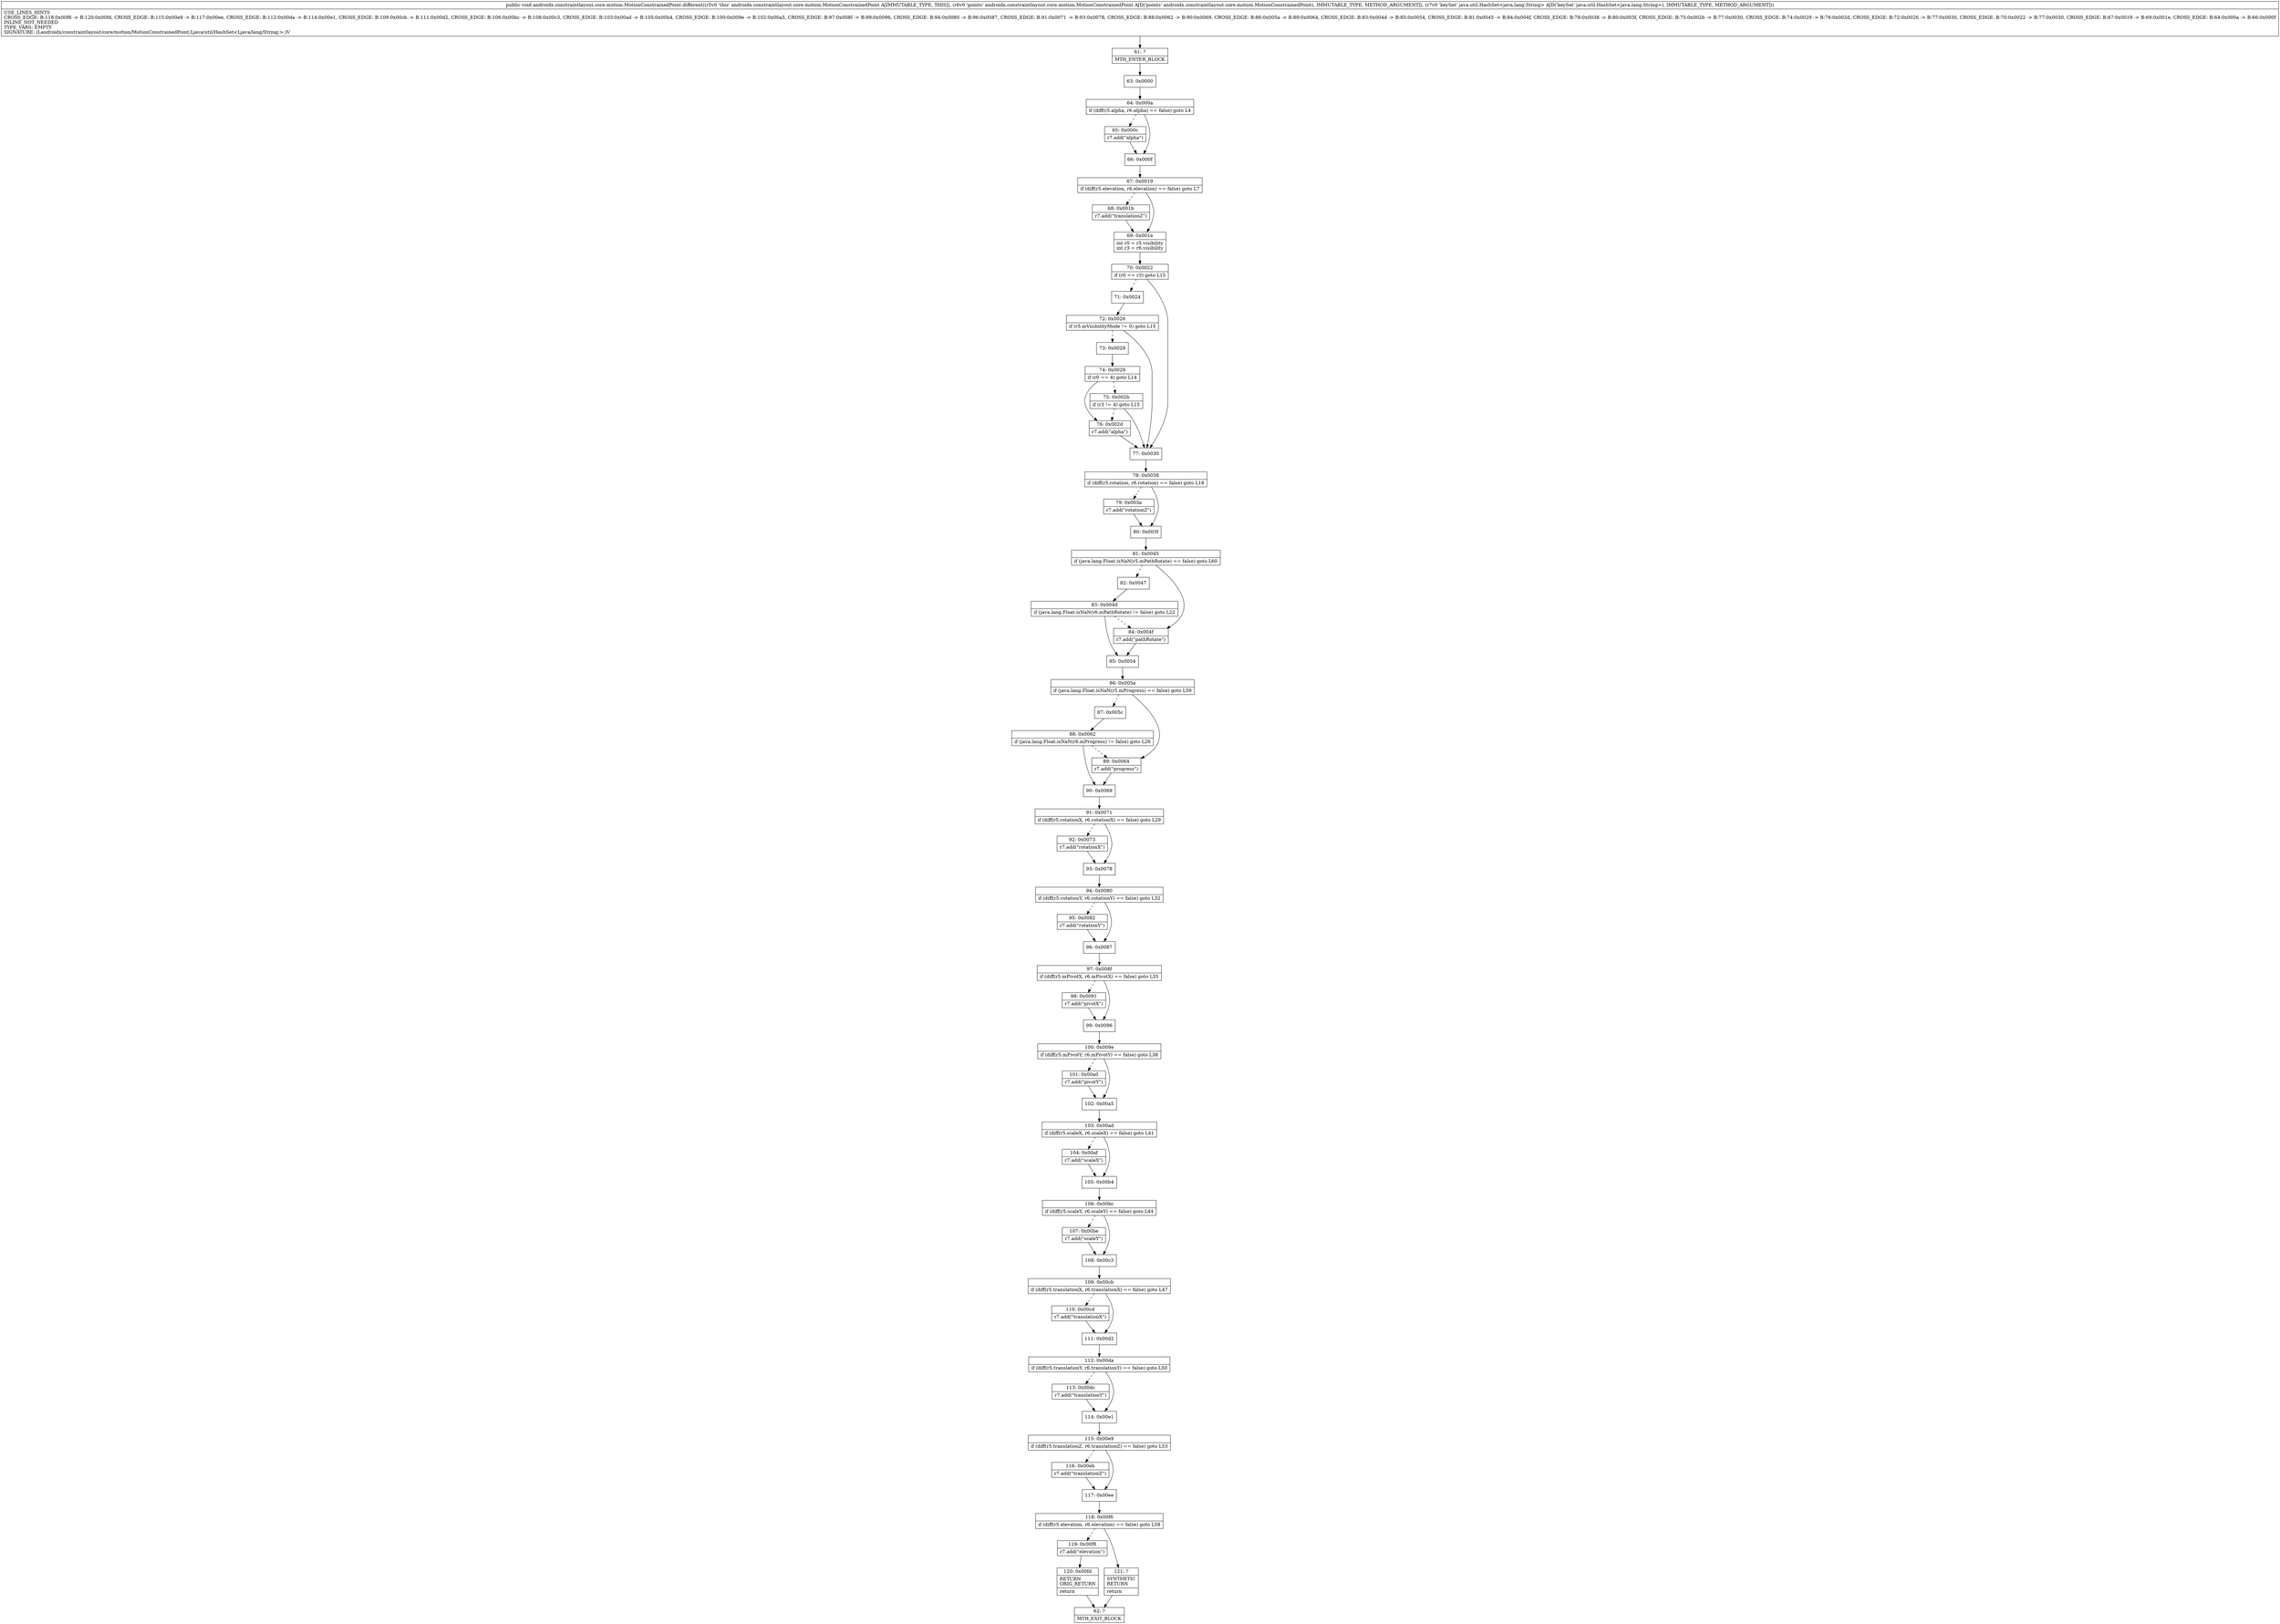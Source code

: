 digraph "CFG forandroidx.constraintlayout.core.motion.MotionConstrainedPoint.different(Landroidx\/constraintlayout\/core\/motion\/MotionConstrainedPoint;Ljava\/util\/HashSet;)V" {
Node_61 [shape=record,label="{61\:\ ?|MTH_ENTER_BLOCK\l}"];
Node_63 [shape=record,label="{63\:\ 0x0000}"];
Node_64 [shape=record,label="{64\:\ 0x000a|if (diff(r5.alpha, r6.alpha) == false) goto L4\l}"];
Node_65 [shape=record,label="{65\:\ 0x000c|r7.add(\"alpha\")\l}"];
Node_66 [shape=record,label="{66\:\ 0x000f}"];
Node_67 [shape=record,label="{67\:\ 0x0019|if (diff(r5.elevation, r6.elevation) == false) goto L7\l}"];
Node_68 [shape=record,label="{68\:\ 0x001b|r7.add(\"translationZ\")\l}"];
Node_69 [shape=record,label="{69\:\ 0x001e|int r0 = r5.visibility\lint r3 = r6.visibility\l}"];
Node_70 [shape=record,label="{70\:\ 0x0022|if (r0 == r3) goto L15\l}"];
Node_71 [shape=record,label="{71\:\ 0x0024}"];
Node_72 [shape=record,label="{72\:\ 0x0026|if (r5.mVisibilityMode != 0) goto L15\l}"];
Node_73 [shape=record,label="{73\:\ 0x0028}"];
Node_74 [shape=record,label="{74\:\ 0x0029|if (r0 == 4) goto L14\l}"];
Node_75 [shape=record,label="{75\:\ 0x002b|if (r3 != 4) goto L15\l}"];
Node_76 [shape=record,label="{76\:\ 0x002d|r7.add(\"alpha\")\l}"];
Node_77 [shape=record,label="{77\:\ 0x0030}"];
Node_78 [shape=record,label="{78\:\ 0x0038|if (diff(r5.rotation, r6.rotation) == false) goto L18\l}"];
Node_79 [shape=record,label="{79\:\ 0x003a|r7.add(\"rotationZ\")\l}"];
Node_80 [shape=record,label="{80\:\ 0x003f}"];
Node_81 [shape=record,label="{81\:\ 0x0045|if (java.lang.Float.isNaN(r5.mPathRotate) == false) goto L60\l}"];
Node_82 [shape=record,label="{82\:\ 0x0047}"];
Node_83 [shape=record,label="{83\:\ 0x004d|if (java.lang.Float.isNaN(r6.mPathRotate) != false) goto L22\l}"];
Node_85 [shape=record,label="{85\:\ 0x0054}"];
Node_86 [shape=record,label="{86\:\ 0x005a|if (java.lang.Float.isNaN(r5.mProgress) == false) goto L59\l}"];
Node_87 [shape=record,label="{87\:\ 0x005c}"];
Node_88 [shape=record,label="{88\:\ 0x0062|if (java.lang.Float.isNaN(r6.mProgress) != false) goto L26\l}"];
Node_90 [shape=record,label="{90\:\ 0x0069}"];
Node_91 [shape=record,label="{91\:\ 0x0071|if (diff(r5.rotationX, r6.rotationX) == false) goto L29\l}"];
Node_92 [shape=record,label="{92\:\ 0x0073|r7.add(\"rotationX\")\l}"];
Node_93 [shape=record,label="{93\:\ 0x0078}"];
Node_94 [shape=record,label="{94\:\ 0x0080|if (diff(r5.rotationY, r6.rotationY) == false) goto L32\l}"];
Node_95 [shape=record,label="{95\:\ 0x0082|r7.add(\"rotationY\")\l}"];
Node_96 [shape=record,label="{96\:\ 0x0087}"];
Node_97 [shape=record,label="{97\:\ 0x008f|if (diff(r5.mPivotX, r6.mPivotX) == false) goto L35\l}"];
Node_98 [shape=record,label="{98\:\ 0x0091|r7.add(\"pivotX\")\l}"];
Node_99 [shape=record,label="{99\:\ 0x0096}"];
Node_100 [shape=record,label="{100\:\ 0x009e|if (diff(r5.mPivotY, r6.mPivotY) == false) goto L38\l}"];
Node_101 [shape=record,label="{101\:\ 0x00a0|r7.add(\"pivotY\")\l}"];
Node_102 [shape=record,label="{102\:\ 0x00a5}"];
Node_103 [shape=record,label="{103\:\ 0x00ad|if (diff(r5.scaleX, r6.scaleX) == false) goto L41\l}"];
Node_104 [shape=record,label="{104\:\ 0x00af|r7.add(\"scaleX\")\l}"];
Node_105 [shape=record,label="{105\:\ 0x00b4}"];
Node_106 [shape=record,label="{106\:\ 0x00bc|if (diff(r5.scaleY, r6.scaleY) == false) goto L44\l}"];
Node_107 [shape=record,label="{107\:\ 0x00be|r7.add(\"scaleY\")\l}"];
Node_108 [shape=record,label="{108\:\ 0x00c3}"];
Node_109 [shape=record,label="{109\:\ 0x00cb|if (diff(r5.translationX, r6.translationX) == false) goto L47\l}"];
Node_110 [shape=record,label="{110\:\ 0x00cd|r7.add(\"translationX\")\l}"];
Node_111 [shape=record,label="{111\:\ 0x00d2}"];
Node_112 [shape=record,label="{112\:\ 0x00da|if (diff(r5.translationY, r6.translationY) == false) goto L50\l}"];
Node_113 [shape=record,label="{113\:\ 0x00dc|r7.add(\"translationY\")\l}"];
Node_114 [shape=record,label="{114\:\ 0x00e1}"];
Node_115 [shape=record,label="{115\:\ 0x00e9|if (diff(r5.translationZ, r6.translationZ) == false) goto L53\l}"];
Node_116 [shape=record,label="{116\:\ 0x00eb|r7.add(\"translationZ\")\l}"];
Node_117 [shape=record,label="{117\:\ 0x00ee}"];
Node_118 [shape=record,label="{118\:\ 0x00f6|if (diff(r5.elevation, r6.elevation) == false) goto L58\l}"];
Node_119 [shape=record,label="{119\:\ 0x00f8|r7.add(\"elevation\")\l}"];
Node_120 [shape=record,label="{120\:\ 0x00fd|RETURN\lORIG_RETURN\l|return\l}"];
Node_62 [shape=record,label="{62\:\ ?|MTH_EXIT_BLOCK\l}"];
Node_121 [shape=record,label="{121\:\ ?|SYNTHETIC\lRETURN\l|return\l}"];
Node_89 [shape=record,label="{89\:\ 0x0064|r7.add(\"progress\")\l}"];
Node_84 [shape=record,label="{84\:\ 0x004f|r7.add(\"pathRotate\")\l}"];
MethodNode[shape=record,label="{public void androidx.constraintlayout.core.motion.MotionConstrainedPoint.different((r5v0 'this' androidx.constraintlayout.core.motion.MotionConstrainedPoint A[IMMUTABLE_TYPE, THIS]), (r6v0 'points' androidx.constraintlayout.core.motion.MotionConstrainedPoint A[D('points' androidx.constraintlayout.core.motion.MotionConstrainedPoint), IMMUTABLE_TYPE, METHOD_ARGUMENT]), (r7v0 'keySet' java.util.HashSet\<java.lang.String\> A[D('keySet' java.util.HashSet\<java.lang.String\>), IMMUTABLE_TYPE, METHOD_ARGUMENT]))  | USE_LINES_HINTS\lCROSS_EDGE: B:118:0x00f6 \-\> B:120:0x00fd, CROSS_EDGE: B:115:0x00e9 \-\> B:117:0x00ee, CROSS_EDGE: B:112:0x00da \-\> B:114:0x00e1, CROSS_EDGE: B:109:0x00cb \-\> B:111:0x00d2, CROSS_EDGE: B:106:0x00bc \-\> B:108:0x00c3, CROSS_EDGE: B:103:0x00ad \-\> B:105:0x00b4, CROSS_EDGE: B:100:0x009e \-\> B:102:0x00a5, CROSS_EDGE: B:97:0x008f \-\> B:99:0x0096, CROSS_EDGE: B:94:0x0080 \-\> B:96:0x0087, CROSS_EDGE: B:91:0x0071 \-\> B:93:0x0078, CROSS_EDGE: B:88:0x0062 \-\> B:90:0x0069, CROSS_EDGE: B:86:0x005a \-\> B:89:0x0064, CROSS_EDGE: B:83:0x004d \-\> B:85:0x0054, CROSS_EDGE: B:81:0x0045 \-\> B:84:0x004f, CROSS_EDGE: B:78:0x0038 \-\> B:80:0x003f, CROSS_EDGE: B:75:0x002b \-\> B:77:0x0030, CROSS_EDGE: B:74:0x0029 \-\> B:76:0x002d, CROSS_EDGE: B:72:0x0026 \-\> B:77:0x0030, CROSS_EDGE: B:70:0x0022 \-\> B:77:0x0030, CROSS_EDGE: B:67:0x0019 \-\> B:69:0x001e, CROSS_EDGE: B:64:0x000a \-\> B:66:0x000f\lINLINE_NOT_NEEDED\lTYPE_VARS: EMPTY\lSIGNATURE: (Landroidx\/constraintlayout\/core\/motion\/MotionConstrainedPoint;Ljava\/util\/HashSet\<Ljava\/lang\/String;\>;)V\l}"];
MethodNode -> Node_61;Node_61 -> Node_63;
Node_63 -> Node_64;
Node_64 -> Node_65[style=dashed];
Node_64 -> Node_66;
Node_65 -> Node_66;
Node_66 -> Node_67;
Node_67 -> Node_68[style=dashed];
Node_67 -> Node_69;
Node_68 -> Node_69;
Node_69 -> Node_70;
Node_70 -> Node_71[style=dashed];
Node_70 -> Node_77;
Node_71 -> Node_72;
Node_72 -> Node_73[style=dashed];
Node_72 -> Node_77;
Node_73 -> Node_74;
Node_74 -> Node_75[style=dashed];
Node_74 -> Node_76;
Node_75 -> Node_76[style=dashed];
Node_75 -> Node_77;
Node_76 -> Node_77;
Node_77 -> Node_78;
Node_78 -> Node_79[style=dashed];
Node_78 -> Node_80;
Node_79 -> Node_80;
Node_80 -> Node_81;
Node_81 -> Node_82[style=dashed];
Node_81 -> Node_84;
Node_82 -> Node_83;
Node_83 -> Node_84[style=dashed];
Node_83 -> Node_85;
Node_85 -> Node_86;
Node_86 -> Node_87[style=dashed];
Node_86 -> Node_89;
Node_87 -> Node_88;
Node_88 -> Node_89[style=dashed];
Node_88 -> Node_90;
Node_90 -> Node_91;
Node_91 -> Node_92[style=dashed];
Node_91 -> Node_93;
Node_92 -> Node_93;
Node_93 -> Node_94;
Node_94 -> Node_95[style=dashed];
Node_94 -> Node_96;
Node_95 -> Node_96;
Node_96 -> Node_97;
Node_97 -> Node_98[style=dashed];
Node_97 -> Node_99;
Node_98 -> Node_99;
Node_99 -> Node_100;
Node_100 -> Node_101[style=dashed];
Node_100 -> Node_102;
Node_101 -> Node_102;
Node_102 -> Node_103;
Node_103 -> Node_104[style=dashed];
Node_103 -> Node_105;
Node_104 -> Node_105;
Node_105 -> Node_106;
Node_106 -> Node_107[style=dashed];
Node_106 -> Node_108;
Node_107 -> Node_108;
Node_108 -> Node_109;
Node_109 -> Node_110[style=dashed];
Node_109 -> Node_111;
Node_110 -> Node_111;
Node_111 -> Node_112;
Node_112 -> Node_113[style=dashed];
Node_112 -> Node_114;
Node_113 -> Node_114;
Node_114 -> Node_115;
Node_115 -> Node_116[style=dashed];
Node_115 -> Node_117;
Node_116 -> Node_117;
Node_117 -> Node_118;
Node_118 -> Node_119[style=dashed];
Node_118 -> Node_121;
Node_119 -> Node_120;
Node_120 -> Node_62;
Node_121 -> Node_62;
Node_89 -> Node_90;
Node_84 -> Node_85;
}

